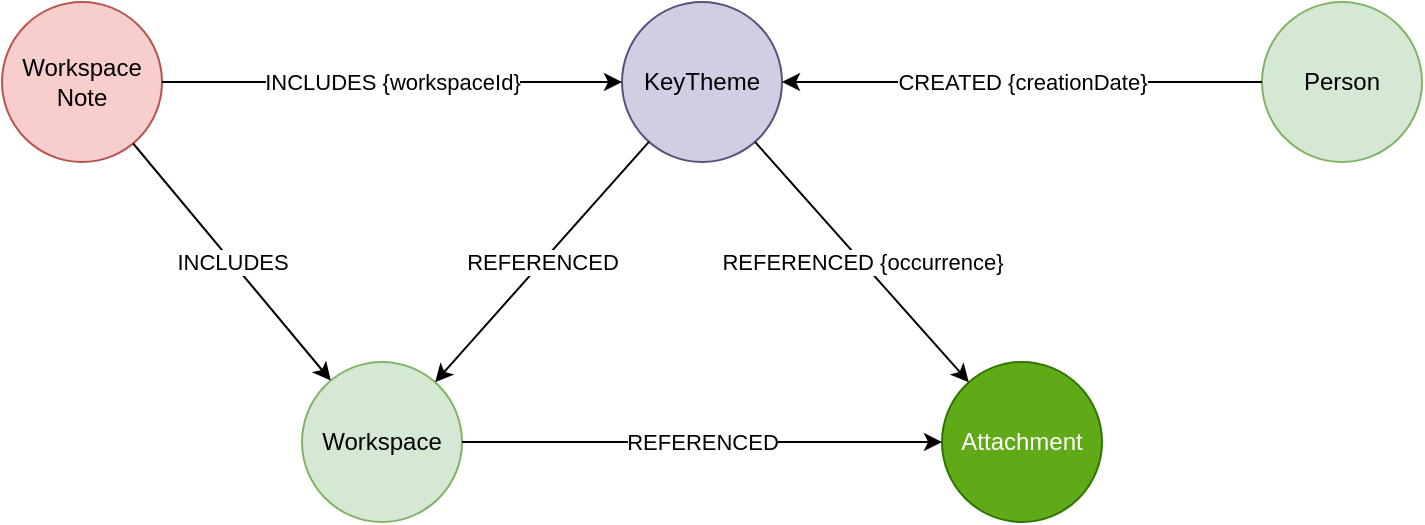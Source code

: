 <mxfile version="11.1.4" type="device"><diagram id="eaRyaCAcKnOxGGULskcr" name="Theme model"><mxGraphModel dx="1422" dy="944" grid="1" gridSize="10" guides="1" tooltips="1" connect="1" arrows="1" fold="1" page="1" pageScale="1" pageWidth="827" pageHeight="1169" math="0" shadow="0"><root><mxCell id="0"/><mxCell id="1" parent="0"/><mxCell id="Dut2ySnM2JJWuOainyji-1" value="Workspace" style="ellipse;whiteSpace=wrap;html=1;aspect=fixed;fillColor=#d5e8d4;strokeColor=#82b366;" parent="1" vertex="1"><mxGeometry x="180" y="340" width="80" height="80" as="geometry"/></mxCell><mxCell id="Dut2ySnM2JJWuOainyji-2" value="Attachment" style="ellipse;whiteSpace=wrap;html=1;aspect=fixed;fillColor=#60a917;strokeColor=#2D7600;fontColor=#ffffff;" parent="1" vertex="1"><mxGeometry x="500" y="340" width="80" height="80" as="geometry"/></mxCell><mxCell id="Dut2ySnM2JJWuOainyji-3" value="KeyTheme" style="ellipse;whiteSpace=wrap;html=1;aspect=fixed;fillColor=#d0cee2;strokeColor=#56517e;" parent="1" vertex="1"><mxGeometry x="340" y="160" width="80" height="80" as="geometry"/></mxCell><mxCell id="Dut2ySnM2JJWuOainyji-4" value="REFERENCED" style="endArrow=classic;html=1;" parent="1" source="Dut2ySnM2JJWuOainyji-1" target="Dut2ySnM2JJWuOainyji-2" edge="1"><mxGeometry width="50" height="50" relative="1" as="geometry"><mxPoint x="420" y="450" as="sourcePoint"/><mxPoint x="470" y="400" as="targetPoint"/></mxGeometry></mxCell><mxCell id="Dut2ySnM2JJWuOainyji-5" value="REFERENCED {occurrence}" style="endArrow=classic;html=1;" parent="1" source="Dut2ySnM2JJWuOainyji-3" target="Dut2ySnM2JJWuOainyji-2" edge="1"><mxGeometry width="50" height="50" relative="1" as="geometry"><mxPoint x="269.984" y="381.142" as="sourcePoint"/><mxPoint x="510.02" y="388.751" as="targetPoint"/></mxGeometry></mxCell><mxCell id="Dut2ySnM2JJWuOainyji-6" value="REFERENCED" style="endArrow=classic;html=1;" parent="1" source="Dut2ySnM2JJWuOainyji-3" target="Dut2ySnM2JJWuOainyji-1" edge="1"><mxGeometry width="50" height="50" relative="1" as="geometry"><mxPoint x="434.543" y="241.586" as="sourcePoint"/><mxPoint x="525.442" y="358.426" as="targetPoint"/></mxGeometry></mxCell><mxCell id="Dut2ySnM2JJWuOainyji-7" value="Workspace&lt;br&gt;Note" style="ellipse;whiteSpace=wrap;html=1;aspect=fixed;fillColor=#f8cecc;strokeColor=#b85450;" parent="1" vertex="1"><mxGeometry x="30" y="160" width="80" height="80" as="geometry"/></mxCell><mxCell id="Dut2ySnM2JJWuOainyji-8" value="INCLUDES" style="endArrow=classic;html=1;" parent="1" source="Dut2ySnM2JJWuOainyji-7" target="Dut2ySnM2JJWuOainyji-1" edge="1"><mxGeometry width="50" height="50" relative="1" as="geometry"><mxPoint x="416.537" y="239.929" as="sourcePoint"/><mxPoint x="523.425" y="360.104" as="targetPoint"/></mxGeometry></mxCell><mxCell id="Dut2ySnM2JJWuOainyji-9" value="INCLUDES {workspaceId}" style="endArrow=classic;html=1;" parent="1" source="Dut2ySnM2JJWuOainyji-7" target="Dut2ySnM2JJWuOainyji-3" edge="1"><mxGeometry width="50" height="50" relative="1" as="geometry"><mxPoint x="105.587" y="240.746" as="sourcePoint"/><mxPoint x="204.393" y="359.271" as="targetPoint"/></mxGeometry></mxCell><mxCell id="SwNdrvgxHGl9tWlJVCZC-1" value="Person" style="ellipse;whiteSpace=wrap;html=1;aspect=fixed;fillColor=#d5e8d4;strokeColor=#82b366;" vertex="1" parent="1"><mxGeometry x="660" y="160" width="80" height="80" as="geometry"/></mxCell><mxCell id="SwNdrvgxHGl9tWlJVCZC-2" value="CREATED {creationDate}" style="endArrow=classic;html=1;" edge="1" parent="1" source="SwNdrvgxHGl9tWlJVCZC-1" target="Dut2ySnM2JJWuOainyji-3"><mxGeometry width="50" height="50" relative="1" as="geometry"><mxPoint x="363.463" y="239.929" as="sourcePoint"/><mxPoint x="256.575" y="360.104" as="targetPoint"/></mxGeometry></mxCell></root></mxGraphModel></diagram><diagram id="jMlwlUkd8lglhXMudKZK" name="Signal model"><mxGraphModel dx="1422" dy="944" grid="1" gridSize="10" guides="1" tooltips="1" connect="1" arrows="1" fold="1" page="1" pageScale="1" pageWidth="827" pageHeight="1169" math="0" shadow="0"><root><mxCell id="NMu5Z4cv3oqqYS408_mW-0"/><mxCell id="NMu5Z4cv3oqqYS408_mW-1" parent="NMu5Z4cv3oqqYS408_mW-0"/><mxCell id="NMu5Z4cv3oqqYS408_mW-2" value="Workspace" style="ellipse;whiteSpace=wrap;html=1;aspect=fixed;fillColor=#d5e8d4;strokeColor=#82b366;" vertex="1" parent="NMu5Z4cv3oqqYS408_mW-1"><mxGeometry x="190" y="220" width="80" height="80" as="geometry"/></mxCell><mxCell id="NMu5Z4cv3oqqYS408_mW-3" value="Attachment" style="ellipse;whiteSpace=wrap;html=1;aspect=fixed;fillColor=#60a917;strokeColor=#2D7600;fontColor=#ffffff;" vertex="1" parent="NMu5Z4cv3oqqYS408_mW-1"><mxGeometry x="510" y="220" width="80" height="80" as="geometry"/></mxCell><mxCell id="NMu5Z4cv3oqqYS408_mW-4" value="Signal" style="ellipse;whiteSpace=wrap;html=1;aspect=fixed;fillColor=#d0cee2;strokeColor=#56517e;" vertex="1" parent="NMu5Z4cv3oqqYS408_mW-1"><mxGeometry x="350" y="40" width="80" height="80" as="geometry"/></mxCell><mxCell id="NMu5Z4cv3oqqYS408_mW-5" value="REFERENCED" style="endArrow=classic;html=1;" edge="1" parent="NMu5Z4cv3oqqYS408_mW-1" source="NMu5Z4cv3oqqYS408_mW-2" target="NMu5Z4cv3oqqYS408_mW-3"><mxGeometry width="50" height="50" relative="1" as="geometry"><mxPoint x="430" y="330" as="sourcePoint"/><mxPoint x="480" y="280" as="targetPoint"/></mxGeometry></mxCell><mxCell id="NMu5Z4cv3oqqYS408_mW-6" value="REFERENCED {occurrence}" style="endArrow=classic;html=1;" edge="1" parent="NMu5Z4cv3oqqYS408_mW-1" source="NMu5Z4cv3oqqYS408_mW-4" target="NMu5Z4cv3oqqYS408_mW-3"><mxGeometry width="50" height="50" relative="1" as="geometry"><mxPoint x="279.984" y="261.142" as="sourcePoint"/><mxPoint x="520.02" y="268.751" as="targetPoint"/></mxGeometry></mxCell><mxCell id="NMu5Z4cv3oqqYS408_mW-7" value="REFERENCED" style="endArrow=classic;html=1;" edge="1" parent="NMu5Z4cv3oqqYS408_mW-1" source="NMu5Z4cv3oqqYS408_mW-4" target="NMu5Z4cv3oqqYS408_mW-2"><mxGeometry width="50" height="50" relative="1" as="geometry"><mxPoint x="444.543" y="121.586" as="sourcePoint"/><mxPoint x="535.442" y="238.426" as="targetPoint"/></mxGeometry></mxCell><mxCell id="NMu5Z4cv3oqqYS408_mW-8" value="Workspace&lt;br&gt;Note" style="ellipse;whiteSpace=wrap;html=1;aspect=fixed;fillColor=#f8cecc;strokeColor=#b85450;" vertex="1" parent="NMu5Z4cv3oqqYS408_mW-1"><mxGeometry x="40" y="40" width="80" height="80" as="geometry"/></mxCell><mxCell id="NMu5Z4cv3oqqYS408_mW-9" value="INCLUDES" style="endArrow=classic;html=1;" edge="1" parent="NMu5Z4cv3oqqYS408_mW-1" source="NMu5Z4cv3oqqYS408_mW-8" target="NMu5Z4cv3oqqYS408_mW-2"><mxGeometry width="50" height="50" relative="1" as="geometry"><mxPoint x="426.537" y="119.929" as="sourcePoint"/><mxPoint x="533.425" y="240.104" as="targetPoint"/></mxGeometry></mxCell><mxCell id="NMu5Z4cv3oqqYS408_mW-10" value="INCLUDES {workspaceId}" style="endArrow=classic;html=1;" edge="1" parent="NMu5Z4cv3oqqYS408_mW-1" source="NMu5Z4cv3oqqYS408_mW-8" target="NMu5Z4cv3oqqYS408_mW-4"><mxGeometry width="50" height="50" relative="1" as="geometry"><mxPoint x="115.587" y="120.746" as="sourcePoint"/><mxPoint x="214.393" y="239.271" as="targetPoint"/></mxGeometry></mxCell><mxCell id="NMu5Z4cv3oqqYS408_mW-11" value="Person" style="ellipse;whiteSpace=wrap;html=1;aspect=fixed;fillColor=#d5e8d4;strokeColor=#82b366;" vertex="1" parent="NMu5Z4cv3oqqYS408_mW-1"><mxGeometry x="670" y="40" width="80" height="80" as="geometry"/></mxCell><mxCell id="NMu5Z4cv3oqqYS408_mW-12" value="CREATED {creationDate}" style="endArrow=classic;html=1;" edge="1" parent="NMu5Z4cv3oqqYS408_mW-1" source="NMu5Z4cv3oqqYS408_mW-11" target="NMu5Z4cv3oqqYS408_mW-4"><mxGeometry width="50" height="50" relative="1" as="geometry"><mxPoint x="373.463" y="119.929" as="sourcePoint"/><mxPoint x="266.575" y="240.104" as="targetPoint"/></mxGeometry></mxCell></root></mxGraphModel></diagram><diagram id="umbHyhIlSpya3MgRwlgG" name="Page-2"><mxGraphModel dx="1422" dy="944" grid="1" gridSize="10" guides="1" tooltips="1" connect="1" arrows="1" fold="1" page="1" pageScale="1" pageWidth="827" pageHeight="1169" math="0" shadow="0"><root><mxCell id="y4QVOleFjSj9IHfnWAeO-0"/><mxCell id="y4QVOleFjSj9IHfnWAeO-1" parent="y4QVOleFjSj9IHfnWAeO-0"/><mxCell id="y4QVOleFjSj9IHfnWAeO-3" value="Blockchain" style="ellipse;whiteSpace=wrap;html=1;aspect=fixed;verticalAlign=top;fillColor=#dae8fc;strokeColor=#6c8ebf;" parent="y4QVOleFjSj9IHfnWAeO-1" vertex="1"><mxGeometry x="170" y="360" width="270" height="270" as="geometry"/></mxCell><mxCell id="y4QVOleFjSj9IHfnWAeO-2" value="15" style="ellipse;whiteSpace=wrap;html=1;aspect=fixed;fillColor=#1ba1e2;strokeColor=#006EAF;fontColor=#ffffff;" parent="y4QVOleFjSj9IHfnWAeO-1" vertex="1"><mxGeometry x="225" y="470" width="114" height="114" as="geometry"/></mxCell><mxCell id="y4QVOleFjSj9IHfnWAeO-4" value="7" style="ellipse;whiteSpace=wrap;html=1;aspect=fixed;fillColor=#1ba1e2;strokeColor=#006EAF;fontColor=#ffffff;" parent="y4QVOleFjSj9IHfnWAeO-1" vertex="1"><mxGeometry x="330" y="415" width="80" height="80" as="geometry"/></mxCell><mxCell id="y4QVOleFjSj9IHfnWAeO-5" value="Document 1" style="ellipse;whiteSpace=wrap;html=1;aspect=fixed;fillColor=#d5e8d4;strokeColor=#82b366;" parent="y4QVOleFjSj9IHfnWAeO-1" vertex="1"><mxGeometry x="540" y="447" width="80" height="80" as="geometry"/></mxCell><mxCell id="y4QVOleFjSj9IHfnWAeO-6" value="Document 2" style="ellipse;whiteSpace=wrap;html=1;aspect=fixed;fillColor=#d5e8d4;strokeColor=#82b366;" parent="y4QVOleFjSj9IHfnWAeO-1" vertex="1"><mxGeometry x="40" y="584" width="80" height="80" as="geometry"/></mxCell><mxCell id="y4QVOleFjSj9IHfnWAeO-7" value="" style="endArrow=none;html=1;" parent="y4QVOleFjSj9IHfnWAeO-1" source="y4QVOleFjSj9IHfnWAeO-6" target="y4QVOleFjSj9IHfnWAeO-2" edge="1"><mxGeometry width="50" height="50" relative="1" as="geometry"><mxPoint x="120" y="740" as="sourcePoint"/><mxPoint x="170" y="690" as="targetPoint"/></mxGeometry></mxCell><mxCell id="y4QVOleFjSj9IHfnWAeO-8" value="" style="endArrow=none;html=1;" parent="y4QVOleFjSj9IHfnWAeO-1" source="y4QVOleFjSj9IHfnWAeO-5" target="y4QVOleFjSj9IHfnWAeO-4" edge="1"><mxGeometry width="50" height="50" relative="1" as="geometry"><mxPoint x="121.099" y="674.843" as="sourcePoint"/><mxPoint x="247.641" y="572.795" as="targetPoint"/></mxGeometry></mxCell><mxCell id="y4QVOleFjSj9IHfnWAeO-9" value="" style="ellipse;whiteSpace=wrap;html=1;aspect=fixed;fillColor=none;" parent="y4QVOleFjSj9IHfnWAeO-1" vertex="1"><mxGeometry x="360" y="740" width="410" height="410" as="geometry"/></mxCell><mxCell id="y4QVOleFjSj9IHfnWAeO-10" value="" style="ellipse;whiteSpace=wrap;html=1;aspect=fixed;fillColor=none;" parent="y4QVOleFjSj9IHfnWAeO-1" vertex="1"><mxGeometry x="565" y="740" width="410" height="410" as="geometry"/></mxCell><mxCell id="y4QVOleFjSj9IHfnWAeO-11" value="" style="ellipse;whiteSpace=wrap;html=1;aspect=fixed;fillColor=#1ba1e2;strokeColor=#006EAF;fontColor=#ffffff;" parent="y4QVOleFjSj9IHfnWAeO-1" vertex="1"><mxGeometry x="410" y="920" width="40" height="40" as="geometry"/></mxCell><mxCell id="y4QVOleFjSj9IHfnWAeO-12" value="" style="ellipse;whiteSpace=wrap;html=1;aspect=fixed;fillColor=#1ba1e2;strokeColor=#006EAF;fontColor=#ffffff;" parent="y4QVOleFjSj9IHfnWAeO-1" vertex="1"><mxGeometry x="420" y="980" width="40" height="40" as="geometry"/></mxCell><mxCell id="y4QVOleFjSj9IHfnWAeO-13" value="" style="ellipse;whiteSpace=wrap;html=1;aspect=fixed;fillColor=#1ba1e2;strokeColor=#006EAF;fontColor=#ffffff;" parent="y4QVOleFjSj9IHfnWAeO-1" vertex="1"><mxGeometry x="450" y="890" width="40" height="40" as="geometry"/></mxCell><mxCell id="y4QVOleFjSj9IHfnWAeO-14" value="" style="ellipse;whiteSpace=wrap;html=1;aspect=fixed;fillColor=#1ba1e2;strokeColor=#006EAF;fontColor=#ffffff;" parent="y4QVOleFjSj9IHfnWAeO-1" vertex="1"><mxGeometry x="480" y="1000" width="40" height="40" as="geometry"/></mxCell><mxCell id="y4QVOleFjSj9IHfnWAeO-15" value="" style="ellipse;whiteSpace=wrap;html=1;aspect=fixed;fillColor=#1ba1e2;strokeColor=#006EAF;fontColor=#ffffff;" parent="y4QVOleFjSj9IHfnWAeO-1" vertex="1"><mxGeometry x="770" y="810" width="40" height="40" as="geometry"/></mxCell><mxCell id="y4QVOleFjSj9IHfnWAeO-16" value="" style="ellipse;whiteSpace=wrap;html=1;aspect=fixed;fillColor=#1ba1e2;strokeColor=#006EAF;fontColor=#ffffff;" parent="y4QVOleFjSj9IHfnWAeO-1" vertex="1"><mxGeometry x="840" y="870" width="40" height="40" as="geometry"/></mxCell><mxCell id="y4QVOleFjSj9IHfnWAeO-17" value="" style="ellipse;whiteSpace=wrap;html=1;aspect=fixed;fillColor=#1ba1e2;strokeColor=#006EAF;fontColor=#ffffff;" parent="y4QVOleFjSj9IHfnWAeO-1" vertex="1"><mxGeometry x="810" y="1000" width="40" height="40" as="geometry"/></mxCell><mxCell id="y4QVOleFjSj9IHfnWAeO-18" value="" style="ellipse;whiteSpace=wrap;html=1;aspect=fixed;fillColor=#1ba1e2;strokeColor=#006EAF;fontColor=#ffffff;" parent="y4QVOleFjSj9IHfnWAeO-1" vertex="1"><mxGeometry x="880" y="945" width="40" height="40" as="geometry"/></mxCell><mxCell id="y4QVOleFjSj9IHfnWAeO-19" value="" style="ellipse;whiteSpace=wrap;html=1;aspect=fixed;fillColor=#1ba1e2;strokeColor=#006EAF;fontColor=#ffffff;" parent="y4QVOleFjSj9IHfnWAeO-1" vertex="1"><mxGeometry x="800" y="920" width="40" height="40" as="geometry"/></mxCell><mxCell id="y4QVOleFjSj9IHfnWAeO-23" value="" style="group" parent="y4QVOleFjSj9IHfnWAeO-1" vertex="1" connectable="0"><mxGeometry x="630" y="820" width="70" height="70" as="geometry"/></mxCell><mxCell id="y4QVOleFjSj9IHfnWAeO-20" value="Blockchain" style="ellipse;whiteSpace=wrap;html=1;aspect=fixed;verticalAlign=top;fillColor=#dae8fc;strokeColor=#6c8ebf;" parent="y4QVOleFjSj9IHfnWAeO-23" vertex="1"><mxGeometry width="70" height="70" as="geometry"/></mxCell><mxCell id="y4QVOleFjSj9IHfnWAeO-21" value="15" style="ellipse;whiteSpace=wrap;html=1;aspect=fixed;fillColor=#1ba1e2;strokeColor=#006EAF;fontColor=#ffffff;" parent="y4QVOleFjSj9IHfnWAeO-23" vertex="1"><mxGeometry x="9.759" y="24.019" width="29.556" height="29.556" as="geometry"/></mxCell><mxCell id="y4QVOleFjSj9IHfnWAeO-22" value="7" style="ellipse;whiteSpace=wrap;html=1;aspect=fixed;fillColor=#1ba1e2;strokeColor=#006EAF;fontColor=#ffffff;" parent="y4QVOleFjSj9IHfnWAeO-23" vertex="1"><mxGeometry x="39.981" y="24.759" width="20.741" height="20.741" as="geometry"/></mxCell><mxCell id="y4QVOleFjSj9IHfnWAeO-24" value="" style="group" parent="y4QVOleFjSj9IHfnWAeO-1" vertex="1" connectable="0"><mxGeometry x="635.5" y="934" width="70" height="70" as="geometry"/></mxCell><mxCell id="y4QVOleFjSj9IHfnWAeO-25" value="AR" style="ellipse;whiteSpace=wrap;html=1;aspect=fixed;verticalAlign=top;fillColor=#dae8fc;strokeColor=#6c8ebf;" parent="y4QVOleFjSj9IHfnWAeO-24" vertex="1"><mxGeometry width="70" height="70" as="geometry"/></mxCell><mxCell id="y4QVOleFjSj9IHfnWAeO-26" value="15" style="ellipse;whiteSpace=wrap;html=1;aspect=fixed;fillColor=#1ba1e2;strokeColor=#006EAF;fontColor=#ffffff;" parent="y4QVOleFjSj9IHfnWAeO-24" vertex="1"><mxGeometry x="35.259" y="24.519" width="29.556" height="29.556" as="geometry"/></mxCell><mxCell id="y4QVOleFjSj9IHfnWAeO-27" value="7" style="ellipse;whiteSpace=wrap;html=1;aspect=fixed;fillColor=#1ba1e2;strokeColor=#006EAF;fontColor=#ffffff;" parent="y4QVOleFjSj9IHfnWAeO-24" vertex="1"><mxGeometry x="8.981" y="28.759" width="20.741" height="20.741" as="geometry"/></mxCell></root></mxGraphModel></diagram></mxfile>